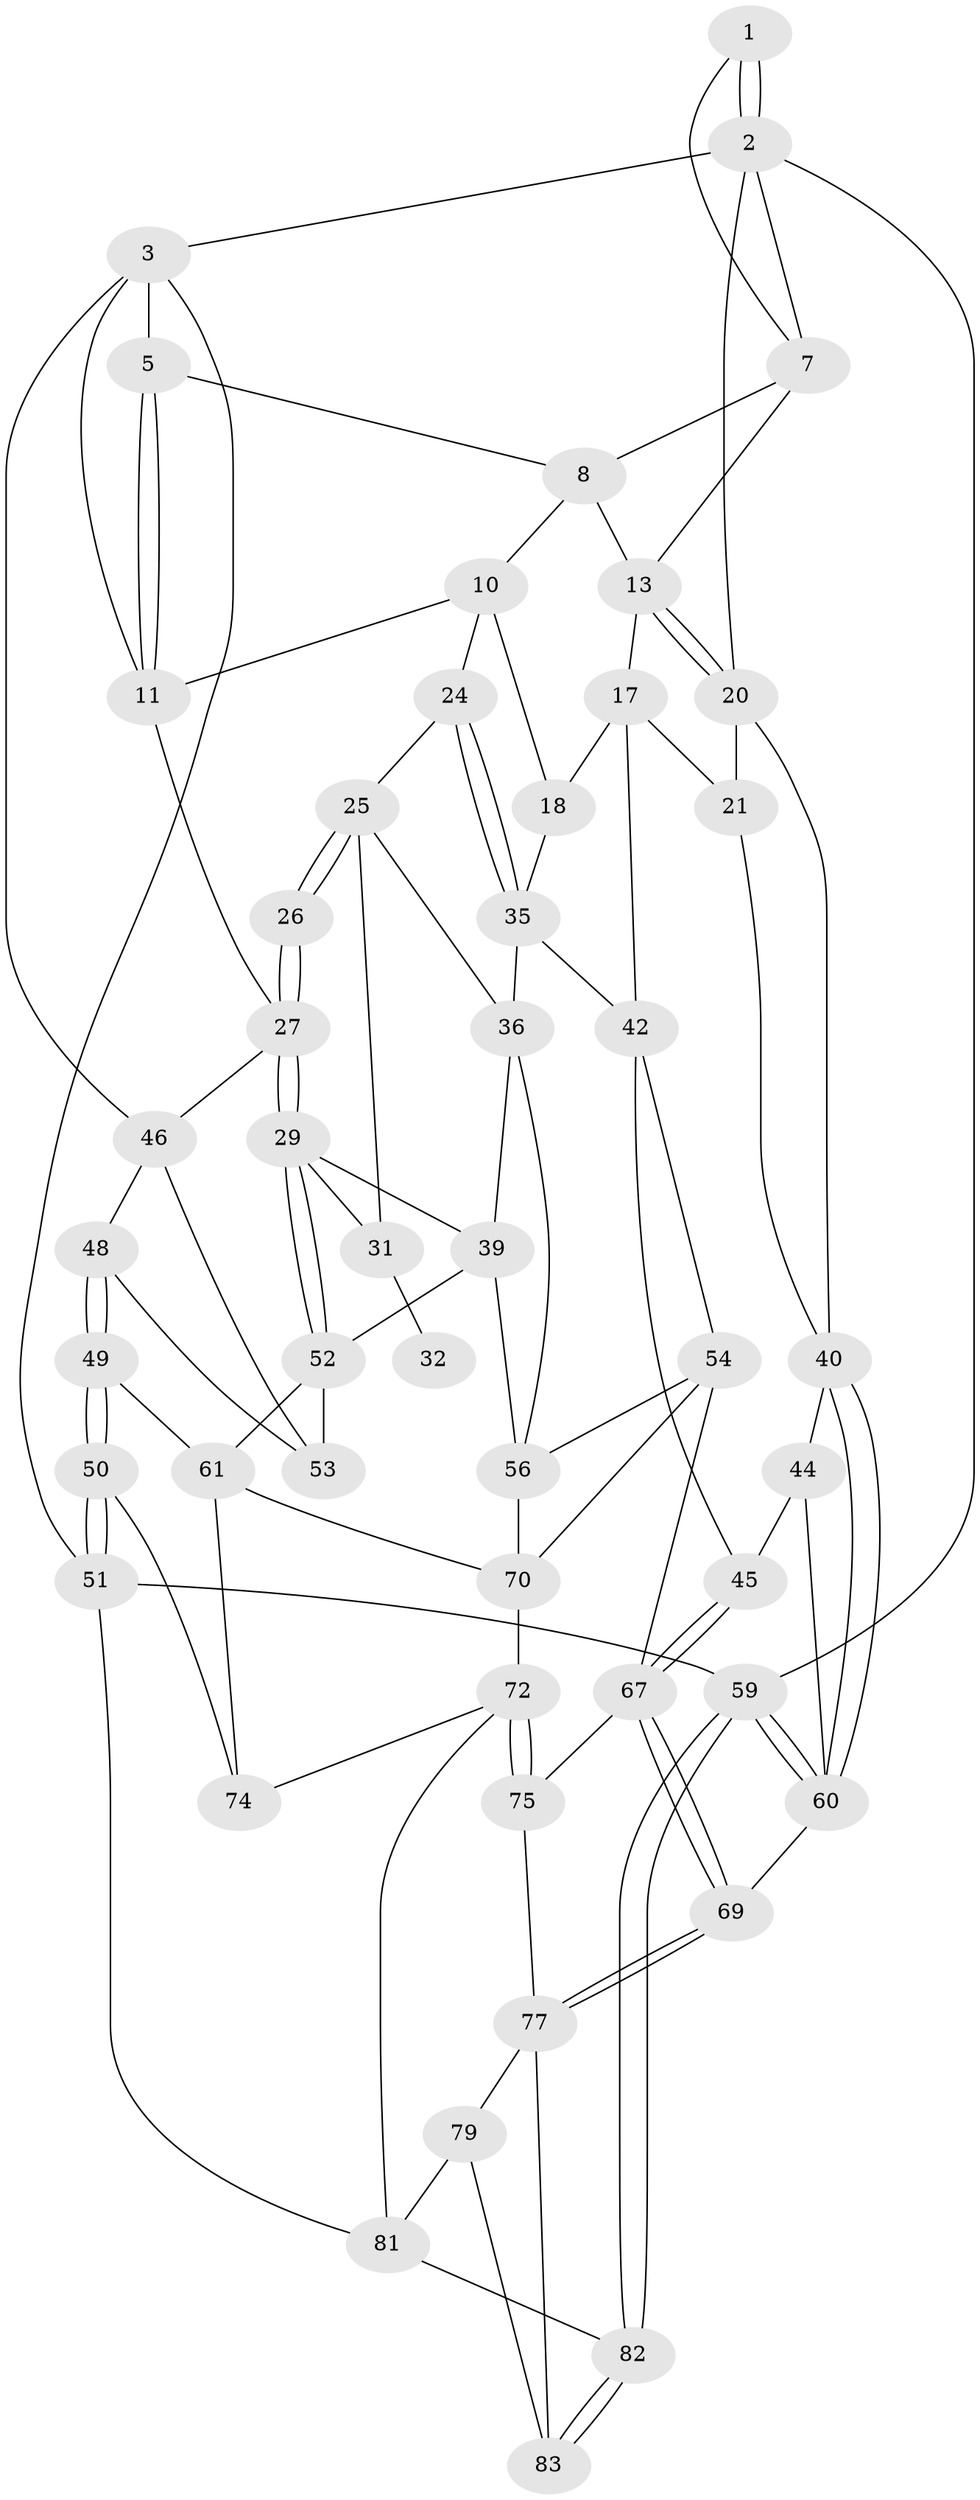 // original degree distribution, {3: 0.03488372093023256, 5: 0.5, 4: 0.23255813953488372, 6: 0.23255813953488372}
// Generated by graph-tools (version 1.1) at 2025/42/03/06/25 10:42:28]
// undirected, 50 vertices, 108 edges
graph export_dot {
graph [start="1"]
  node [color=gray90,style=filled];
  1 [pos="+0.9272280979710332+0"];
  2 [pos="+1+0",super="+15"];
  3 [pos="+0+0",super="+4"];
  5 [pos="+0.3777385512114219+0",super="+6"];
  7 [pos="+0.7877320716690986+0.05217161027152383",super="+12"];
  8 [pos="+0.6392339792211688+0",super="+9"];
  10 [pos="+0.5530817583466201+0.1267792234561719",super="+19"];
  11 [pos="+0.4990273122084631+0.09990921731581891",super="+16"];
  13 [pos="+0.7667491707806704+0.13590418123572326",super="+14"];
  17 [pos="+0.6715219786818437+0.26625291756142144",super="+22"];
  18 [pos="+0.5895009810597591+0.2527915272369947"];
  20 [pos="+0.7779006364161051+0.15222977718944625",super="+23"];
  21 [pos="+0.7765490746287417+0.236200264949576"];
  24 [pos="+0.5349989677925072+0.18535031247206502"];
  25 [pos="+0.5308447605705654+0.18879865549583258",super="+33"];
  26 [pos="+0.5167594882558298+0.19536452721961897"];
  27 [pos="+0.25093960496451534+0.2333706238728234",super="+28"];
  29 [pos="+0.2506942768196248+0.2365843149191897",super="+30"];
  31 [pos="+0.4359492177876295+0.2580753412303023",super="+34"];
  32 [pos="+0.47881042367905224+0.22690697307779306"];
  35 [pos="+0.5422860463550967+0.3554413928194003",super="+37"];
  36 [pos="+0.49436285131520424+0.30975615036151916",super="+38"];
  39 [pos="+0.30221840179916476+0.30668637645500313",super="+57"];
  40 [pos="+1+0.19566695426978892",super="+41"];
  42 [pos="+0.6821398564899034+0.28397994021768874",super="+43"];
  44 [pos="+0.8726992389411906+0.3719125241489136"];
  45 [pos="+0.77736965756303+0.4102070369247889"];
  46 [pos="+0+0.08624087297182537",super="+47"];
  48 [pos="+0+0.5025933202051853",super="+64"];
  49 [pos="+0+0.5312713354094325",super="+63"];
  50 [pos="+0+0.733545432540654",super="+76"];
  51 [pos="+0+1",super="+86"];
  52 [pos="+0.14590066328070103+0.30847419906269713",super="+58"];
  53 [pos="+0.10212982524411064+0.3141323979675767"];
  54 [pos="+0.5598347570200582+0.4811338351504201",super="+55"];
  56 [pos="+0.45483735437589384+0.42568526154094893",super="+65"];
  59 [pos="+1+1"];
  60 [pos="+1+0.5446690166305107",super="+66"];
  61 [pos="+0.14343152185932811+0.5041013569609726",super="+62"];
  67 [pos="+0.7396157148618284+0.44665633702417323",super="+68"];
  69 [pos="+0.842462041803844+0.6361952667144775"];
  70 [pos="+0.3020202095965992+0.5034194880549304",super="+71"];
  72 [pos="+0.35193297026763287+0.6869149003858446",super="+73"];
  74 [pos="+0.16730951603941072+0.6811202644832487"];
  75 [pos="+0.5526270303092797+0.5476539477171709"];
  77 [pos="+0.8157348830292521+0.7134212031479157",super="+78"];
  79 [pos="+0.5856978447694948+0.7860212678154775",super="+80"];
  81 [pos="+0.38715421909030434+0.86121219345676",super="+85"];
  82 [pos="+1+1"];
  83 [pos="+0.9847093340389367+1",super="+84"];
  1 -- 2;
  1 -- 2;
  1 -- 7;
  2 -- 3;
  2 -- 59;
  2 -- 7;
  2 -- 20;
  3 -- 46;
  3 -- 51;
  3 -- 5;
  3 -- 11;
  5 -- 11;
  5 -- 11;
  5 -- 8;
  7 -- 8;
  7 -- 13;
  8 -- 10;
  8 -- 13;
  10 -- 11;
  10 -- 24;
  10 -- 18;
  11 -- 27;
  13 -- 20;
  13 -- 20;
  13 -- 17;
  17 -- 18;
  17 -- 42;
  17 -- 21;
  18 -- 35;
  20 -- 21;
  20 -- 40;
  21 -- 40;
  24 -- 25;
  24 -- 35;
  24 -- 35;
  25 -- 26;
  25 -- 26;
  25 -- 36;
  25 -- 31;
  26 -- 27;
  26 -- 27;
  27 -- 29;
  27 -- 29;
  27 -- 46;
  29 -- 52;
  29 -- 52;
  29 -- 31;
  29 -- 39;
  31 -- 32 [weight=2];
  35 -- 36;
  35 -- 42;
  36 -- 56;
  36 -- 39;
  39 -- 52;
  39 -- 56;
  40 -- 60;
  40 -- 60;
  40 -- 44;
  42 -- 45;
  42 -- 54;
  44 -- 45;
  44 -- 60;
  45 -- 67;
  45 -- 67;
  46 -- 48;
  46 -- 53;
  48 -- 49 [weight=2];
  48 -- 49;
  48 -- 53;
  49 -- 50;
  49 -- 50;
  49 -- 61;
  50 -- 51 [weight=2];
  50 -- 51;
  50 -- 74;
  51 -- 59;
  51 -- 81;
  52 -- 53;
  52 -- 61;
  54 -- 67;
  54 -- 56;
  54 -- 70;
  56 -- 70;
  59 -- 60;
  59 -- 60;
  59 -- 82;
  59 -- 82;
  60 -- 69;
  61 -- 70;
  61 -- 74;
  67 -- 69;
  67 -- 69;
  67 -- 75;
  69 -- 77;
  69 -- 77;
  70 -- 72;
  72 -- 75;
  72 -- 75;
  72 -- 81;
  72 -- 74;
  75 -- 77;
  77 -- 83;
  77 -- 79;
  79 -- 83 [weight=2];
  79 -- 81;
  81 -- 82;
  82 -- 83;
  82 -- 83;
}
